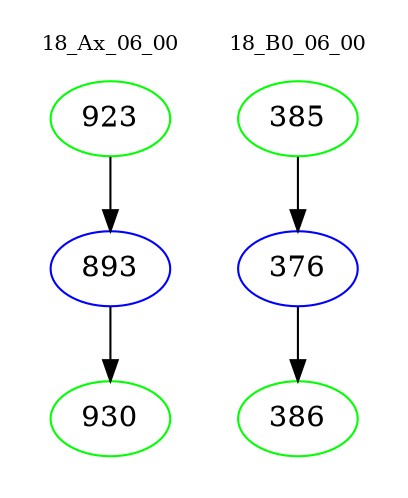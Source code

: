 digraph{
subgraph cluster_0 {
color = white
label = "18_Ax_06_00";
fontsize=10;
T0_923 [label="923", color="green"]
T0_923 -> T0_893 [color="black"]
T0_893 [label="893", color="blue"]
T0_893 -> T0_930 [color="black"]
T0_930 [label="930", color="green"]
}
subgraph cluster_1 {
color = white
label = "18_B0_06_00";
fontsize=10;
T1_385 [label="385", color="green"]
T1_385 -> T1_376 [color="black"]
T1_376 [label="376", color="blue"]
T1_376 -> T1_386 [color="black"]
T1_386 [label="386", color="green"]
}
}
